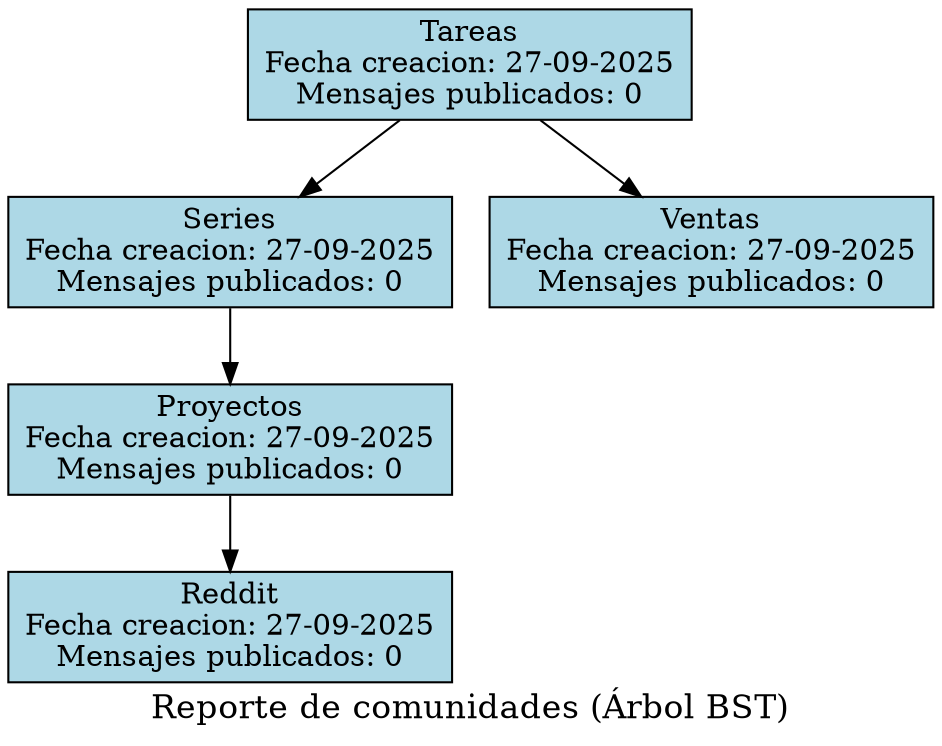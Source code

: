 digraph G {
    label="Reporte de comunidades (Árbol BST)";
    fontsize=16;
    node [shape=record, style=filled, fillcolor=lightblue];
    rankdir=TB;
    Tareas [label="Tareas\nFecha creacion: 27-09-2025\nMensajes publicados: 0"];
    Series [label="Series\nFecha creacion: 27-09-2025\nMensajes publicados: 0"];
    Proyectos [label="Proyectos\nFecha creacion: 27-09-2025\nMensajes publicados: 0"];
    Reddit [label="Reddit\nFecha creacion: 27-09-2025\nMensajes publicados: 0"];
    Proyectos -> Reddit;
    Series -> Proyectos;
    Ventas [label="Ventas\nFecha creacion: 27-09-2025\nMensajes publicados: 0"];
    Tareas -> Series;
    Tareas -> Ventas;
}

